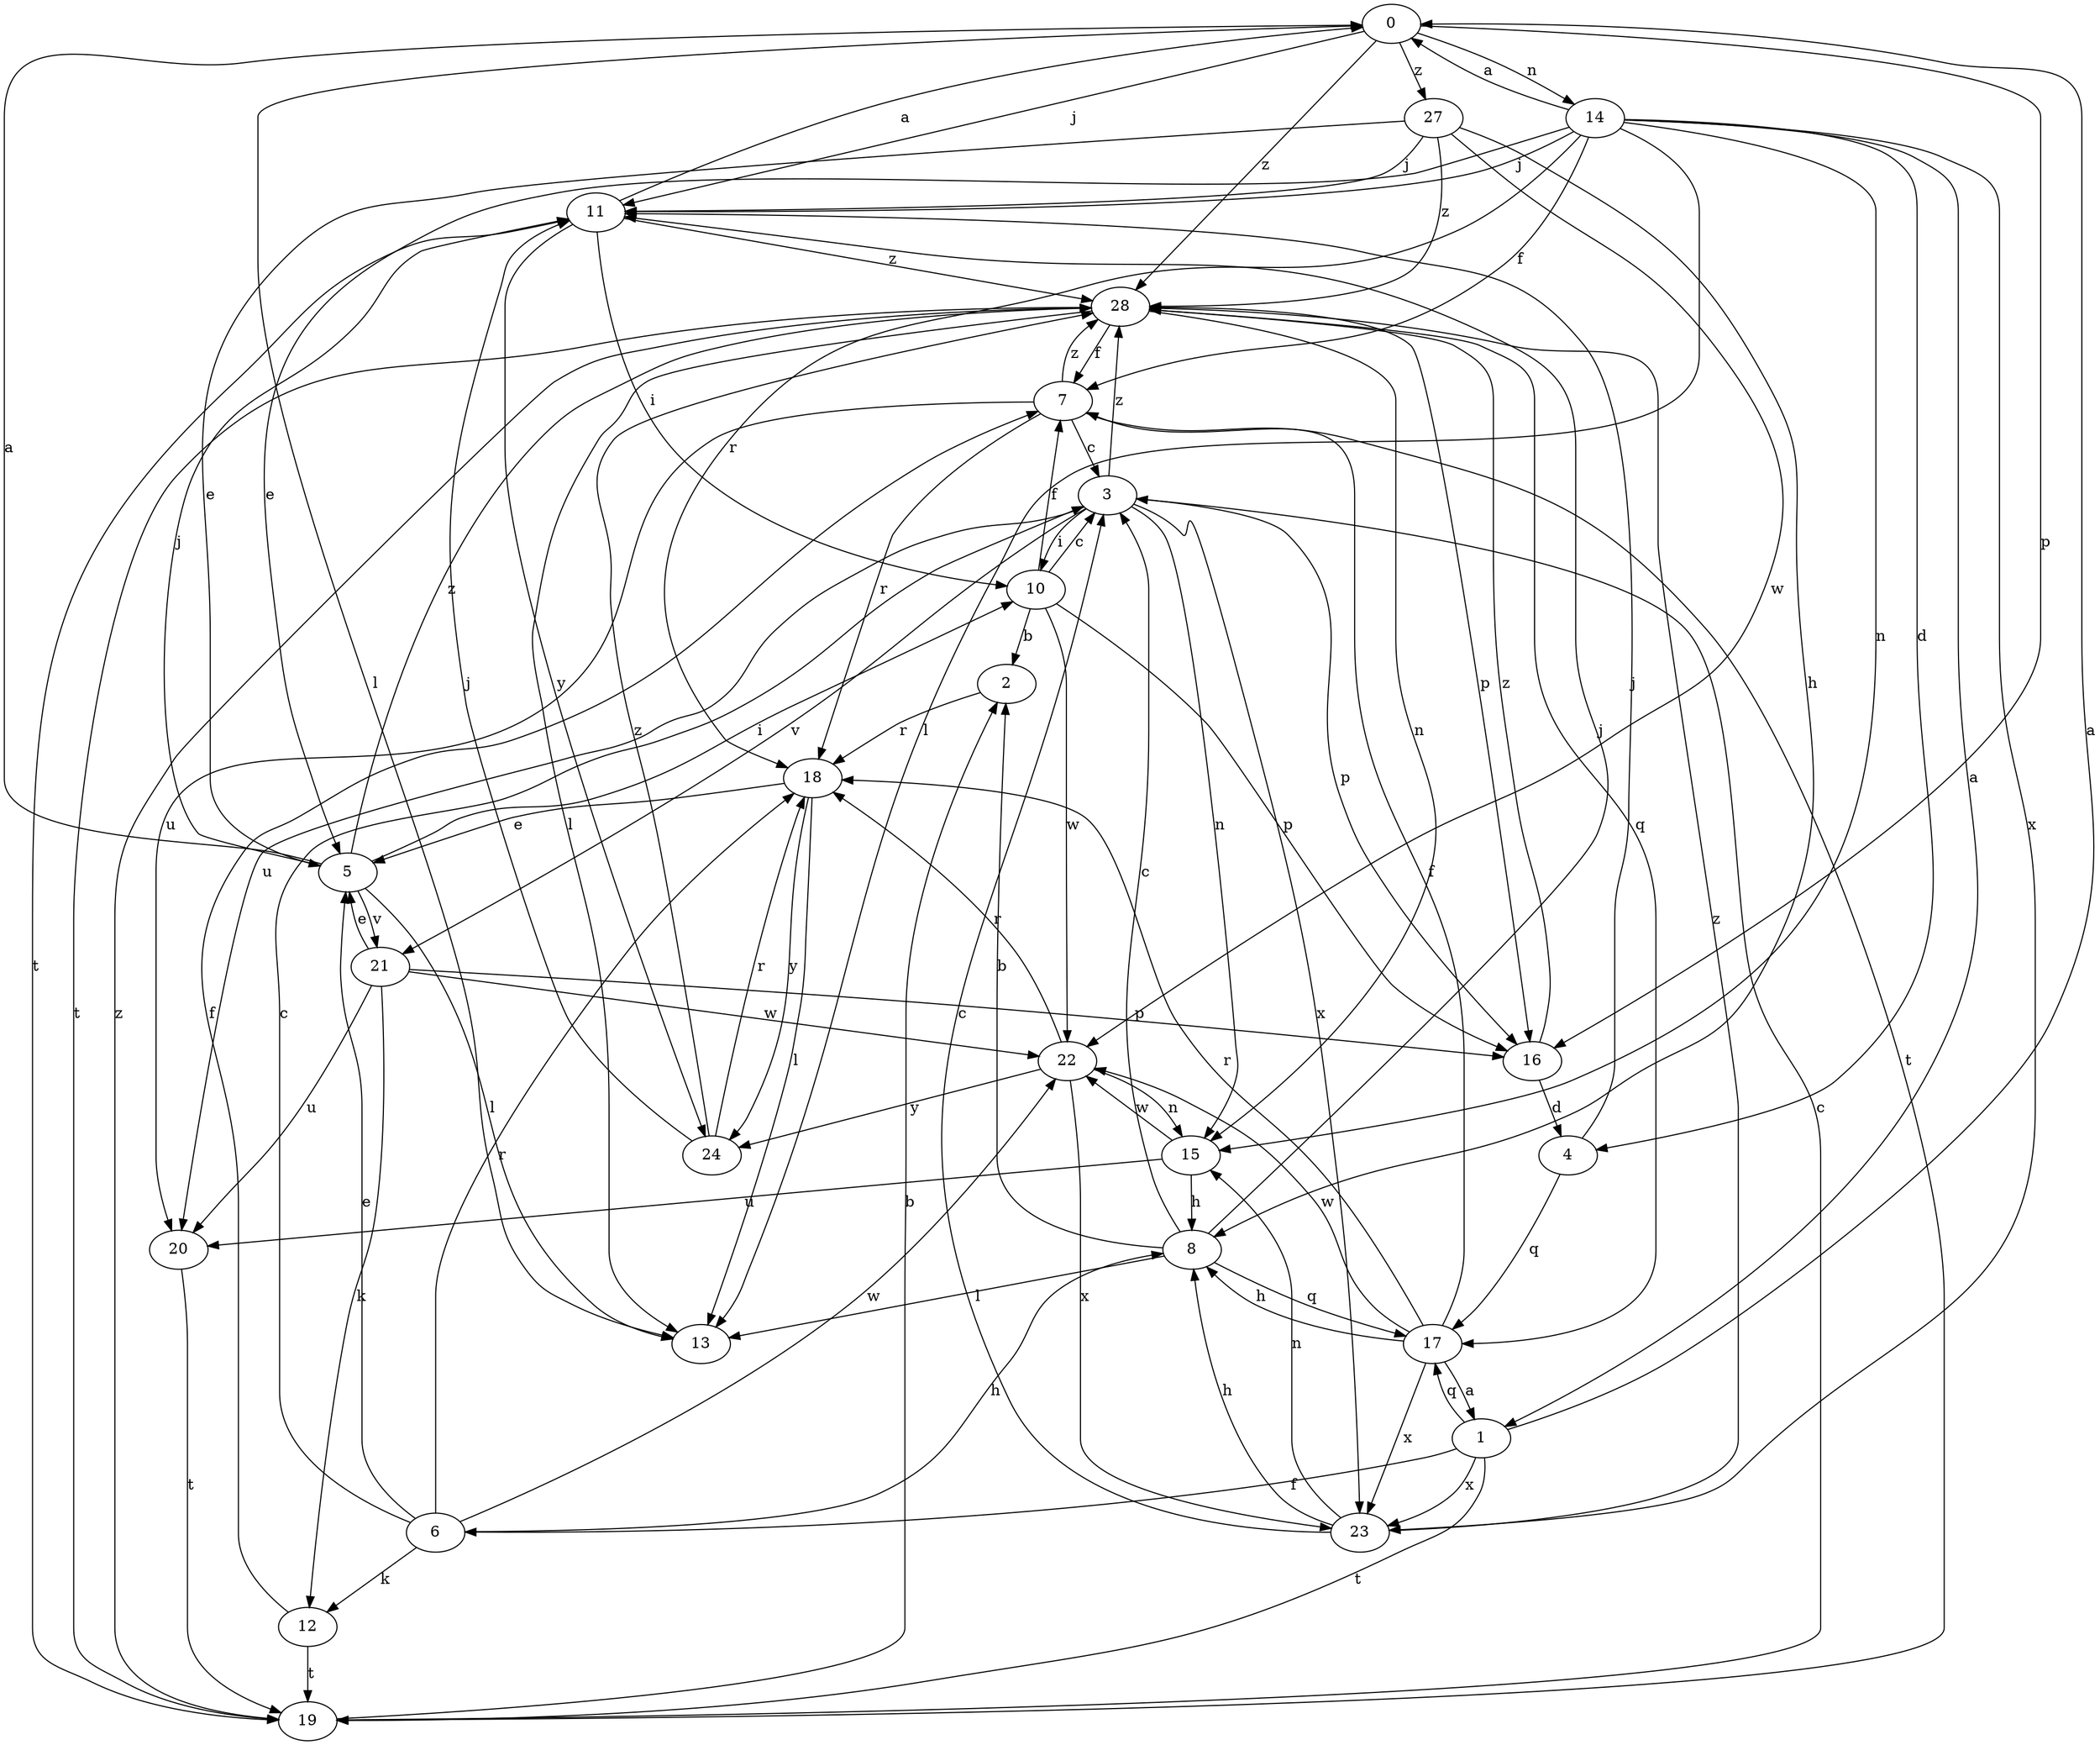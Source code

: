 strict digraph  {
0;
1;
2;
3;
4;
5;
6;
7;
8;
10;
11;
12;
13;
14;
15;
16;
17;
18;
19;
20;
21;
22;
23;
24;
27;
28;
0 -> 11  [label=j];
0 -> 13  [label=l];
0 -> 14  [label=n];
0 -> 16  [label=p];
0 -> 27  [label=z];
0 -> 28  [label=z];
1 -> 0  [label=a];
1 -> 6  [label=f];
1 -> 17  [label=q];
1 -> 19  [label=t];
1 -> 23  [label=x];
2 -> 18  [label=r];
3 -> 10  [label=i];
3 -> 15  [label=n];
3 -> 16  [label=p];
3 -> 20  [label=u];
3 -> 21  [label=v];
3 -> 23  [label=x];
3 -> 28  [label=z];
4 -> 11  [label=j];
4 -> 17  [label=q];
5 -> 0  [label=a];
5 -> 10  [label=i];
5 -> 11  [label=j];
5 -> 13  [label=l];
5 -> 21  [label=v];
5 -> 28  [label=z];
6 -> 3  [label=c];
6 -> 5  [label=e];
6 -> 8  [label=h];
6 -> 12  [label=k];
6 -> 18  [label=r];
6 -> 22  [label=w];
7 -> 3  [label=c];
7 -> 18  [label=r];
7 -> 19  [label=t];
7 -> 20  [label=u];
7 -> 28  [label=z];
8 -> 2  [label=b];
8 -> 3  [label=c];
8 -> 11  [label=j];
8 -> 13  [label=l];
8 -> 17  [label=q];
10 -> 2  [label=b];
10 -> 3  [label=c];
10 -> 7  [label=f];
10 -> 16  [label=p];
10 -> 22  [label=w];
11 -> 0  [label=a];
11 -> 10  [label=i];
11 -> 19  [label=t];
11 -> 24  [label=y];
11 -> 28  [label=z];
12 -> 7  [label=f];
12 -> 19  [label=t];
14 -> 0  [label=a];
14 -> 1  [label=a];
14 -> 4  [label=d];
14 -> 5  [label=e];
14 -> 7  [label=f];
14 -> 11  [label=j];
14 -> 13  [label=l];
14 -> 15  [label=n];
14 -> 18  [label=r];
14 -> 23  [label=x];
15 -> 8  [label=h];
15 -> 20  [label=u];
15 -> 22  [label=w];
16 -> 4  [label=d];
16 -> 28  [label=z];
17 -> 1  [label=a];
17 -> 7  [label=f];
17 -> 8  [label=h];
17 -> 18  [label=r];
17 -> 22  [label=w];
17 -> 23  [label=x];
18 -> 5  [label=e];
18 -> 13  [label=l];
18 -> 24  [label=y];
19 -> 2  [label=b];
19 -> 3  [label=c];
19 -> 28  [label=z];
20 -> 19  [label=t];
21 -> 5  [label=e];
21 -> 12  [label=k];
21 -> 16  [label=p];
21 -> 20  [label=u];
21 -> 22  [label=w];
22 -> 15  [label=n];
22 -> 18  [label=r];
22 -> 23  [label=x];
22 -> 24  [label=y];
23 -> 3  [label=c];
23 -> 8  [label=h];
23 -> 15  [label=n];
23 -> 28  [label=z];
24 -> 11  [label=j];
24 -> 18  [label=r];
24 -> 28  [label=z];
27 -> 5  [label=e];
27 -> 8  [label=h];
27 -> 11  [label=j];
27 -> 22  [label=w];
27 -> 28  [label=z];
28 -> 7  [label=f];
28 -> 13  [label=l];
28 -> 15  [label=n];
28 -> 16  [label=p];
28 -> 17  [label=q];
28 -> 19  [label=t];
}
